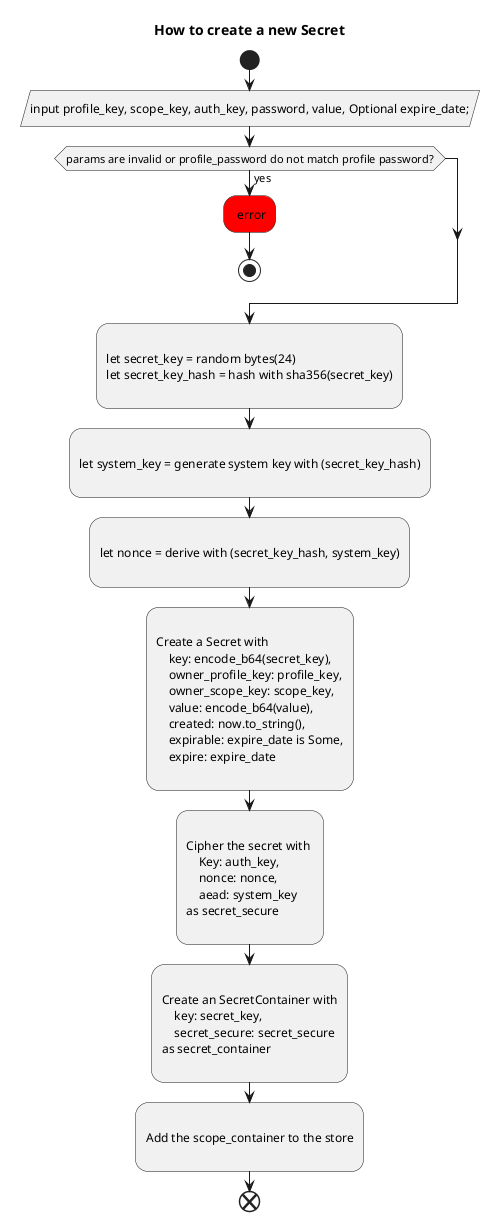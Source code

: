 @startuml New Secret
title How to create a new Secret

start
:input profile_key, scope_key, auth_key, password, value, Optional expire_date;/

if (params are invalid or profile_password do not match profile password?) then (yes)
    #red: error;
    stop
endif
:
let secret_key = random bytes(24)
let secret_key_hash = hash with sha356(secret_key)
;
:
let system_key = generate system key with (secret_key_hash)
;
:
let nonce = derive with (secret_key_hash, system_key)
;
:
Create a Secret with
    key: encode_b64(secret_key),
    owner_profile_key: profile_key,
    owner_scope_key: scope_key,
    value: encode_b64(value),
    created: now.to_string(),
    expirable: expire_date is Some,
    expire: expire_date
;
:
Cipher the secret with 
    Key: auth_key, 
    nonce: nonce, 
    aead: system_key
as secret_secure
;
:
Create an SecretContainer with
    key: secret_key,
    secret_secure: secret_secure
as secret_container
;
:
Add the scope_container to the store
;
end
@enduml